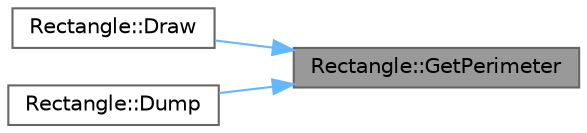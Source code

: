 digraph "Rectangle::GetPerimeter"
{
 // LATEX_PDF_SIZE
  bgcolor="transparent";
  edge [fontname=Helvetica,fontsize=10,labelfontname=Helvetica,labelfontsize=10];
  node [fontname=Helvetica,fontsize=10,shape=box,height=0.2,width=0.4];
  rankdir="RL";
  Node1 [label="Rectangle::GetPerimeter",height=0.2,width=0.4,color="gray40", fillcolor="grey60", style="filled", fontcolor="black",tooltip="get the perimeter of the object"];
  Node1 -> Node2 [dir="back",color="steelblue1",style="solid"];
  Node2 [label="Rectangle::Draw",height=0.2,width=0.4,color="grey40", fillcolor="white", style="filled",URL="$class_rectangle.html#a5ed6e7c001392ee03e1413a3c3a66dfd",tooltip="draw the object"];
  Node1 -> Node3 [dir="back",color="steelblue1",style="solid"];
  Node3 [label="Rectangle::Dump",height=0.2,width=0.4,color="grey40", fillcolor="white", style="filled",URL="$class_rectangle.html#a0dafa5772765545f3100655168b04dc7",tooltip="for debugging: all about the object"];
}
